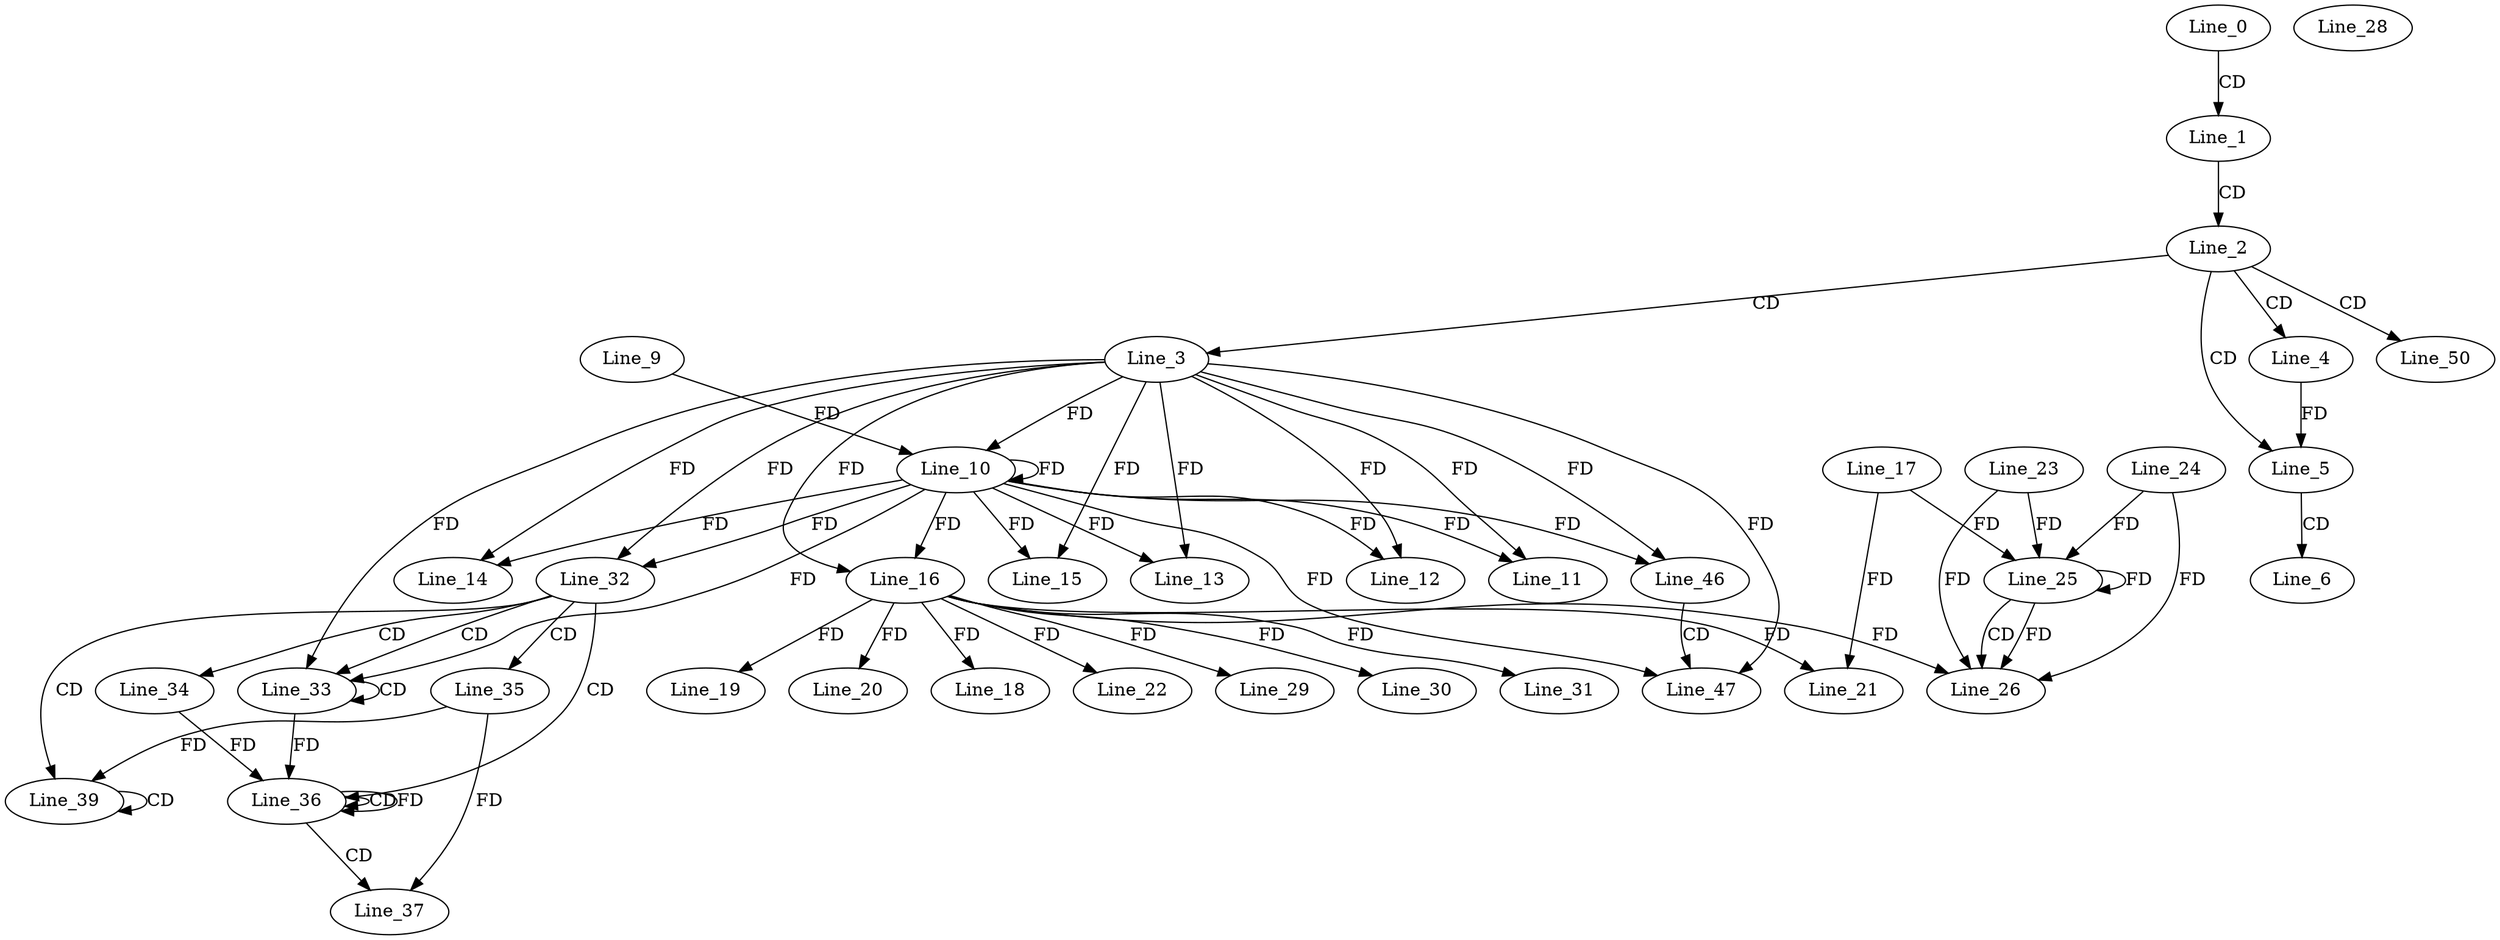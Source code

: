 digraph G {
  Line_0;
  Line_1;
  Line_2;
  Line_3;
  Line_4;
  Line_5;
  Line_6;
  Line_10;
  Line_9;
  Line_10;
  Line_11;
  Line_12;
  Line_13;
  Line_14;
  Line_15;
  Line_16;
  Line_16;
  Line_18;
  Line_19;
  Line_20;
  Line_21;
  Line_17;
  Line_21;
  Line_22;
  Line_25;
  Line_24;
  Line_25;
  Line_23;
  Line_25;
  Line_26;
  Line_28;
  Line_29;
  Line_30;
  Line_31;
  Line_32;
  Line_32;
  Line_33;
  Line_33;
  Line_34;
  Line_35;
  Line_36;
  Line_36;
  Line_36;
  Line_37;
  Line_39;
  Line_39;
  Line_46;
  Line_47;
  Line_50;
  Line_0 -> Line_1 [ label="CD" ];
  Line_1 -> Line_2 [ label="CD" ];
  Line_2 -> Line_3 [ label="CD" ];
  Line_2 -> Line_4 [ label="CD" ];
  Line_2 -> Line_5 [ label="CD" ];
  Line_4 -> Line_5 [ label="FD" ];
  Line_5 -> Line_6 [ label="CD" ];
  Line_3 -> Line_10 [ label="FD" ];
  Line_10 -> Line_10 [ label="FD" ];
  Line_9 -> Line_10 [ label="FD" ];
  Line_3 -> Line_11 [ label="FD" ];
  Line_10 -> Line_11 [ label="FD" ];
  Line_3 -> Line_12 [ label="FD" ];
  Line_10 -> Line_12 [ label="FD" ];
  Line_3 -> Line_13 [ label="FD" ];
  Line_10 -> Line_13 [ label="FD" ];
  Line_3 -> Line_14 [ label="FD" ];
  Line_10 -> Line_14 [ label="FD" ];
  Line_3 -> Line_15 [ label="FD" ];
  Line_10 -> Line_15 [ label="FD" ];
  Line_3 -> Line_16 [ label="FD" ];
  Line_10 -> Line_16 [ label="FD" ];
  Line_16 -> Line_18 [ label="FD" ];
  Line_16 -> Line_19 [ label="FD" ];
  Line_16 -> Line_20 [ label="FD" ];
  Line_16 -> Line_21 [ label="FD" ];
  Line_17 -> Line_21 [ label="FD" ];
  Line_16 -> Line_22 [ label="FD" ];
  Line_25 -> Line_25 [ label="FD" ];
  Line_24 -> Line_25 [ label="FD" ];
  Line_17 -> Line_25 [ label="FD" ];
  Line_23 -> Line_25 [ label="FD" ];
  Line_25 -> Line_26 [ label="CD" ];
  Line_16 -> Line_26 [ label="FD" ];
  Line_23 -> Line_26 [ label="FD" ];
  Line_25 -> Line_26 [ label="FD" ];
  Line_24 -> Line_26 [ label="FD" ];
  Line_16 -> Line_29 [ label="FD" ];
  Line_16 -> Line_30 [ label="FD" ];
  Line_16 -> Line_31 [ label="FD" ];
  Line_3 -> Line_32 [ label="FD" ];
  Line_10 -> Line_32 [ label="FD" ];
  Line_32 -> Line_33 [ label="CD" ];
  Line_33 -> Line_33 [ label="CD" ];
  Line_3 -> Line_33 [ label="FD" ];
  Line_10 -> Line_33 [ label="FD" ];
  Line_32 -> Line_34 [ label="CD" ];
  Line_32 -> Line_35 [ label="CD" ];
  Line_32 -> Line_36 [ label="CD" ];
  Line_36 -> Line_36 [ label="CD" ];
  Line_36 -> Line_36 [ label="FD" ];
  Line_34 -> Line_36 [ label="FD" ];
  Line_33 -> Line_36 [ label="FD" ];
  Line_36 -> Line_37 [ label="CD" ];
  Line_35 -> Line_37 [ label="FD" ];
  Line_32 -> Line_39 [ label="CD" ];
  Line_39 -> Line_39 [ label="CD" ];
  Line_35 -> Line_39 [ label="FD" ];
  Line_3 -> Line_46 [ label="FD" ];
  Line_10 -> Line_46 [ label="FD" ];
  Line_46 -> Line_47 [ label="CD" ];
  Line_3 -> Line_47 [ label="FD" ];
  Line_10 -> Line_47 [ label="FD" ];
  Line_2 -> Line_50 [ label="CD" ];
}
